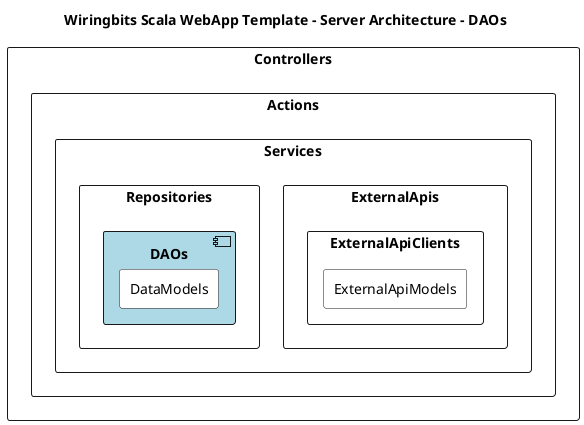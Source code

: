 @startuml
Title Wiringbits Scala WebApp Template - Server Architecture - DAOs

skinparam {
    linetype ortho
}

skinparam component {
  BackgroundColor LightBlue
}
skinparam rectangle {
  BackgroundColor White
}

rectangle Controllers {
    rectangle Actions {
        rectangle Services {
            rectangle ExternalApis {
                rectangle ExternalApiClients {
                    rectangle ExternalApiModels
                }
            }
            rectangle Repositories {
                component DAOs {
                    rectangle DataModels
                }
            }
        }
    }
}
@enduml
